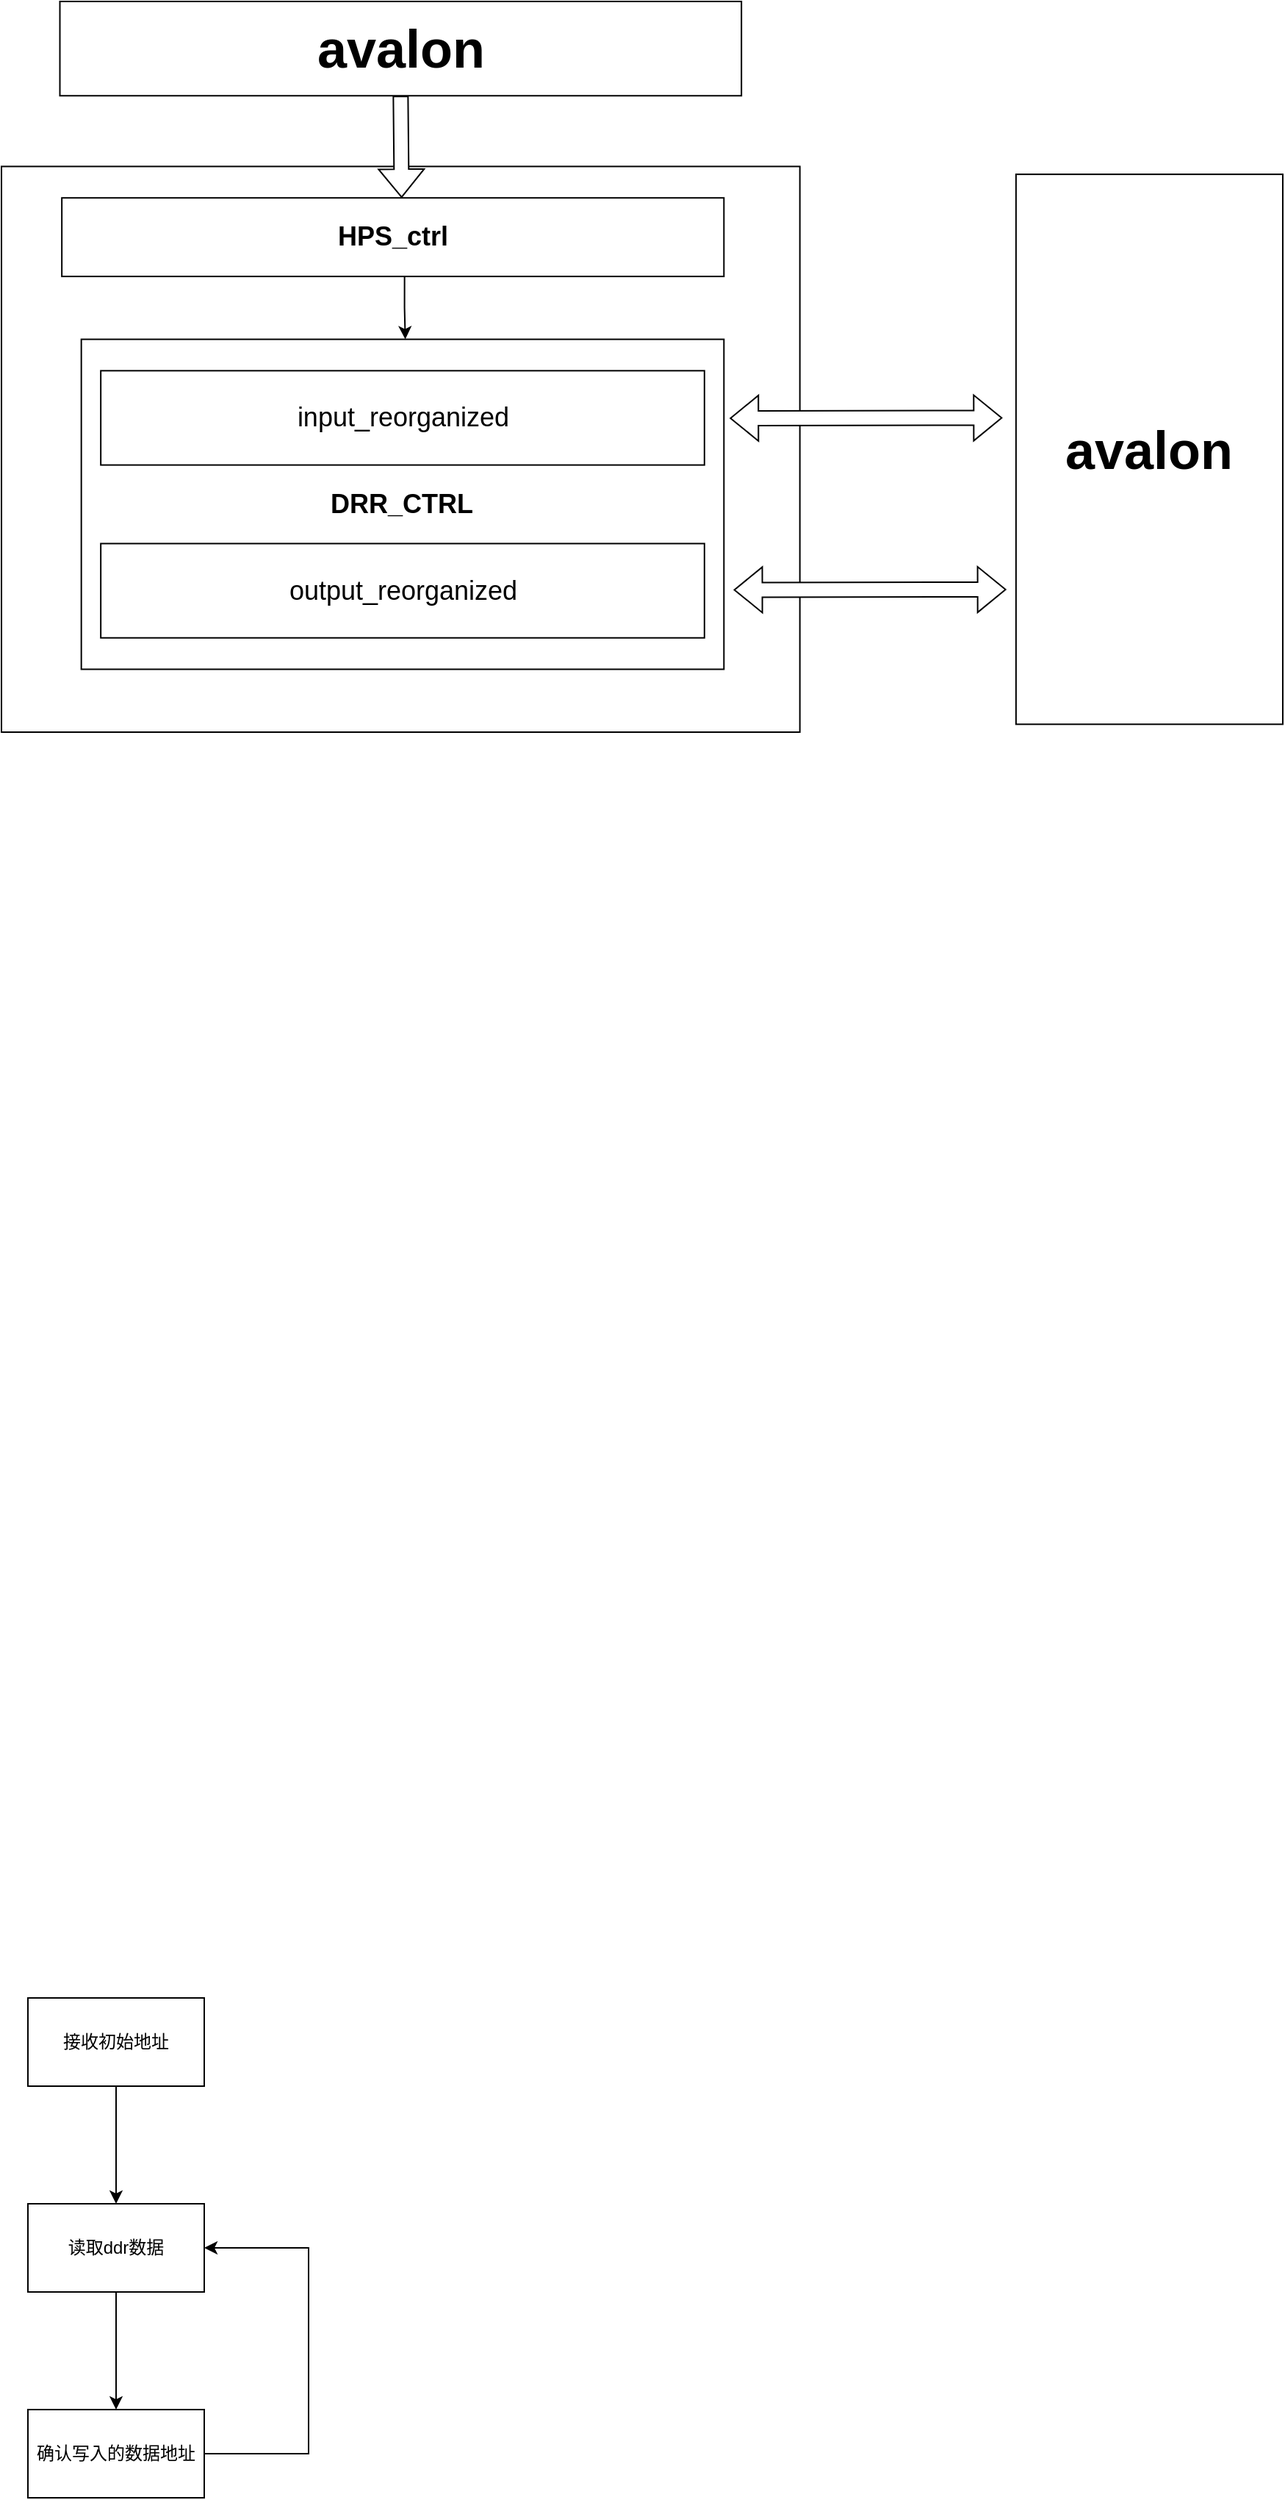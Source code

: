 <mxfile version="21.2.9" type="github">
  <diagram name="第 1 页" id="JrKbey2u1_kLuDOFIelw">
    <mxGraphModel dx="1949" dy="2088" grid="0" gridSize="10" guides="0" tooltips="1" connect="1" arrows="1" fold="1" page="1" pageScale="1" pageWidth="827" pageHeight="1169" math="0" shadow="0">
      <root>
        <mxCell id="0" />
        <mxCell id="1" parent="0" />
        <mxCell id="u102qBGS11XwWjUROn_k-4" value="" style="edgeStyle=orthogonalEdgeStyle;rounded=0;orthogonalLoop=1;jettySize=auto;html=1;" parent="1" source="u102qBGS11XwWjUROn_k-1" target="u102qBGS11XwWjUROn_k-3" edge="1">
          <mxGeometry relative="1" as="geometry" />
        </mxCell>
        <mxCell id="u102qBGS11XwWjUROn_k-1" value="接收初始地址" style="rounded=0;whiteSpace=wrap;html=1;" parent="1" vertex="1">
          <mxGeometry x="209" y="430" width="120" height="60" as="geometry" />
        </mxCell>
        <mxCell id="u102qBGS11XwWjUROn_k-6" value="" style="edgeStyle=orthogonalEdgeStyle;rounded=0;orthogonalLoop=1;jettySize=auto;html=1;" parent="1" source="u102qBGS11XwWjUROn_k-3" target="u102qBGS11XwWjUROn_k-5" edge="1">
          <mxGeometry relative="1" as="geometry" />
        </mxCell>
        <mxCell id="u102qBGS11XwWjUROn_k-3" value="读取ddr数据" style="whiteSpace=wrap;html=1;rounded=0;" parent="1" vertex="1">
          <mxGeometry x="209" y="570" width="120" height="60" as="geometry" />
        </mxCell>
        <mxCell id="u102qBGS11XwWjUROn_k-7" style="edgeStyle=orthogonalEdgeStyle;rounded=0;orthogonalLoop=1;jettySize=auto;html=1;exitX=1;exitY=0.5;exitDx=0;exitDy=0;entryX=1;entryY=0.5;entryDx=0;entryDy=0;" parent="1" source="u102qBGS11XwWjUROn_k-5" target="u102qBGS11XwWjUROn_k-3" edge="1">
          <mxGeometry relative="1" as="geometry">
            <Array as="points">
              <mxPoint x="400" y="740" />
              <mxPoint x="400" y="600" />
            </Array>
          </mxGeometry>
        </mxCell>
        <mxCell id="u102qBGS11XwWjUROn_k-5" value="确认写入的数据地址" style="whiteSpace=wrap;html=1;rounded=0;" parent="1" vertex="1">
          <mxGeometry x="209" y="710" width="120" height="60" as="geometry" />
        </mxCell>
        <mxCell id="BE4AsF_q5r6VH0jHuco4-1" value="" style="group" vertex="1" connectable="0" parent="1">
          <mxGeometry x="191" y="-928" width="872" height="497" as="geometry" />
        </mxCell>
        <mxCell id="Gxnw8CeNviSoY9CujKul-1" value="" style="rounded=0;whiteSpace=wrap;html=1;fillColor=none;" parent="BE4AsF_q5r6VH0jHuco4-1" vertex="1">
          <mxGeometry y="112.226" width="543.343" height="384.774" as="geometry" />
        </mxCell>
        <mxCell id="Gxnw8CeNviSoY9CujKul-4" value="&lt;b&gt;&lt;font style=&quot;font-size: 18px;&quot;&gt;DRR_CTRL&lt;/font&gt;&lt;/b&gt;" style="rounded=0;whiteSpace=wrap;html=1;" parent="BE4AsF_q5r6VH0jHuco4-1" vertex="1">
          <mxGeometry x="54.334" y="229.796" width="437.325" height="224.452" as="geometry" />
        </mxCell>
        <mxCell id="Gxnw8CeNviSoY9CujKul-2" value="&lt;font style=&quot;font-size: 18px;&quot;&gt;input_reorganized&lt;/font&gt;" style="rounded=0;whiteSpace=wrap;html=1;" parent="BE4AsF_q5r6VH0jHuco4-1" vertex="1">
          <mxGeometry x="67.587" y="251.172" width="410.821" height="64.129" as="geometry" />
        </mxCell>
        <mxCell id="Gxnw8CeNviSoY9CujKul-3" value="&lt;font style=&quot;font-size: 18px;&quot;&gt;output_reorganized&lt;/font&gt;" style="rounded=0;whiteSpace=wrap;html=1;" parent="BE4AsF_q5r6VH0jHuco4-1" vertex="1">
          <mxGeometry x="67.587" y="368.742" width="410.821" height="64.129" as="geometry" />
        </mxCell>
        <mxCell id="Gxnw8CeNviSoY9CujKul-13" style="edgeStyle=orthogonalEdgeStyle;rounded=0;orthogonalLoop=1;jettySize=auto;html=1;exitX=0.75;exitY=1;exitDx=0;exitDy=0;entryX=0.426;entryY=0;entryDx=0;entryDy=0;entryPerimeter=0;" parent="BE4AsF_q5r6VH0jHuco4-1" edge="1">
          <mxGeometry relative="1" as="geometry">
            <mxPoint x="274.322" y="187.043" as="sourcePoint" />
            <mxPoint x="274.826" y="229.796" as="targetPoint" />
            <Array as="points">
              <mxPoint x="274.322" y="208.419" />
              <mxPoint x="274.322" y="208.419" />
            </Array>
          </mxGeometry>
        </mxCell>
        <mxCell id="Gxnw8CeNviSoY9CujKul-5" value="&lt;b&gt;&lt;font style=&quot;font-size: 18px;&quot;&gt;HPS_ctrl&lt;/font&gt;&lt;/b&gt;" style="rounded=0;whiteSpace=wrap;html=1;" parent="BE4AsF_q5r6VH0jHuco4-1" vertex="1">
          <mxGeometry x="41.082" y="133.602" width="450.578" height="53.441" as="geometry" />
        </mxCell>
        <mxCell id="Gxnw8CeNviSoY9CujKul-10" value="&lt;b&gt;&lt;font style=&quot;font-size: 36px;&quot;&gt;avalon&lt;/font&gt;&lt;/b&gt;" style="rounded=0;whiteSpace=wrap;html=1;" parent="BE4AsF_q5r6VH0jHuco4-1" vertex="1">
          <mxGeometry x="690.444" y="117.57" width="181.556" height="374.086" as="geometry" />
        </mxCell>
        <mxCell id="Gxnw8CeNviSoY9CujKul-11" value="&lt;b&gt;&lt;font style=&quot;font-size: 36px;&quot;&gt;avalon&lt;/font&gt;&lt;/b&gt;" style="rounded=0;whiteSpace=wrap;html=1;direction=south;" parent="BE4AsF_q5r6VH0jHuco4-1" vertex="1">
          <mxGeometry x="39.757" width="463.83" height="64.129" as="geometry" />
        </mxCell>
        <mxCell id="Gxnw8CeNviSoY9CujKul-12" value="" style="shape=flexArrow;endArrow=classic;html=1;rounded=0;fillColor=default;exitX=1;exitY=0.5;exitDx=0;exitDy=0;" parent="BE4AsF_q5r6VH0jHuco4-1" source="Gxnw8CeNviSoY9CujKul-11" edge="1">
          <mxGeometry width="50" height="50" relative="1" as="geometry">
            <mxPoint x="271.672" y="69.473" as="sourcePoint" />
            <mxPoint x="272.334" y="133.602" as="targetPoint" />
          </mxGeometry>
        </mxCell>
        <mxCell id="Gxnw8CeNviSoY9CujKul-17" value="" style="shape=flexArrow;endArrow=classic;startArrow=classic;html=1;rounded=0;fillColor=default;" parent="BE4AsF_q5r6VH0jHuco4-1" edge="1">
          <mxGeometry width="100" height="100" relative="1" as="geometry">
            <mxPoint x="495.635" y="283.482" as="sourcePoint" />
            <mxPoint x="681.167" y="283.237" as="targetPoint" />
          </mxGeometry>
        </mxCell>
        <mxCell id="Gxnw8CeNviSoY9CujKul-18" value="" style="shape=flexArrow;endArrow=classic;startArrow=classic;html=1;rounded=0;fillColor=default;" parent="BE4AsF_q5r6VH0jHuco4-1" edge="1">
          <mxGeometry width="100" height="100" relative="1" as="geometry">
            <mxPoint x="498.286" y="400.229" as="sourcePoint" />
            <mxPoint x="683.818" y="399.983" as="targetPoint" />
          </mxGeometry>
        </mxCell>
      </root>
    </mxGraphModel>
  </diagram>
</mxfile>
